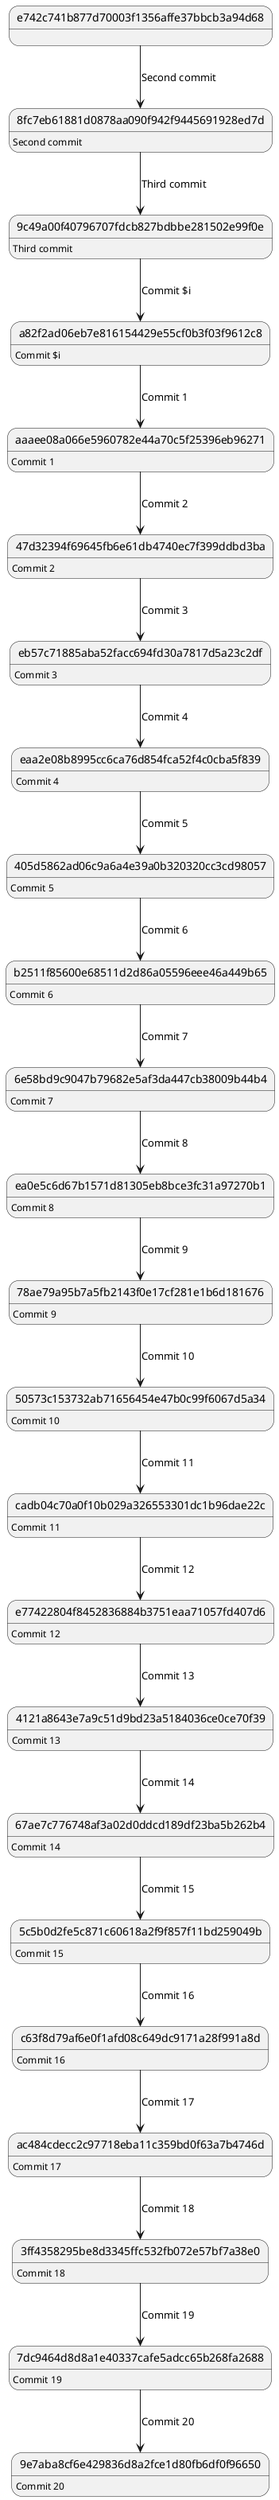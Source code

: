 @startuml
state e77422804f8452836884b3751eaa71057fd407d6 <<state>> : Commit 12
cadb04c70a0f10b029a326553301dc1b96dae22c --> e77422804f8452836884b3751eaa71057fd407d6 : Commit 12
state c63f8d79af6e0f1afd08c649dc9171a28f991a8d <<state>> : Commit 16
5c5b0d2fe5c871c60618a2f9f857f11bd259049b --> c63f8d79af6e0f1afd08c649dc9171a28f991a8d : Commit 16
state 47d32394f69645fb6e61db4740ec7f399ddbd3ba <<state>> : Commit 2
aaaee08a066e5960782e44a70c5f25396eb96271 --> 47d32394f69645fb6e61db4740ec7f399ddbd3ba : Commit 2
state b2511f85600e68511d2d86a05596eee46a449b65 <<state>> : Commit 6
405d5862ad06c9a6a4e39a0b320320cc3cd98057 --> b2511f85600e68511d2d86a05596eee46a449b65 : Commit 6
state 3ff4358295be8d3345ffc532fb072e57bf7a38e0 <<state>> : Commit 18
ac484cdecc2c97718eba11c359bd0f63a7b4746d --> 3ff4358295be8d3345ffc532fb072e57bf7a38e0 : Commit 18
state eb57c71885aba52facc694fd30a7817d5a23c2df <<state>> : Commit 3
47d32394f69645fb6e61db4740ec7f399ddbd3ba --> eb57c71885aba52facc694fd30a7817d5a23c2df : Commit 3
state 4121a8643e7a9c51d9bd23a5184036ce0ce70f39 <<state>> : Commit 13
e77422804f8452836884b3751eaa71057fd407d6 --> 4121a8643e7a9c51d9bd23a5184036ce0ce70f39 : Commit 13
state ac484cdecc2c97718eba11c359bd0f63a7b4746d <<state>> : Commit 17
c63f8d79af6e0f1afd08c649dc9171a28f991a8d --> ac484cdecc2c97718eba11c359bd0f63a7b4746d : Commit 17
state 50573c153732ab71656454e47b0c99f6067d5a34 <<state>> : Commit 10
78ae79a95b7a5fb2143f0e17cf281e1b6d181676 --> 50573c153732ab71656454e47b0c99f6067d5a34 : Commit 10
state ea0e5c6d67b1571d81305eb8bce3fc31a97270b1 <<state>> : Commit 8
6e58bd9c9047b79682e5af3da447cb38009b44b4 --> ea0e5c6d67b1571d81305eb8bce3fc31a97270b1 : Commit 8
state cadb04c70a0f10b029a326553301dc1b96dae22c <<state>> : Commit 11
50573c153732ab71656454e47b0c99f6067d5a34 --> cadb04c70a0f10b029a326553301dc1b96dae22c : Commit 11
state 405d5862ad06c9a6a4e39a0b320320cc3cd98057 <<state>> : Commit 5
eaa2e08b8995cc6ca76d854fca52f4c0cba5f839 --> 405d5862ad06c9a6a4e39a0b320320cc3cd98057 : Commit 5
state 67ae7c776748af3a02d0ddcd189df23ba5b262b4 <<state>> : Commit 14
4121a8643e7a9c51d9bd23a5184036ce0ce70f39 --> 67ae7c776748af3a02d0ddcd189df23ba5b262b4 : Commit 14
state aaaee08a066e5960782e44a70c5f25396eb96271 <<state>> : Commit 1
a82f2ad06eb7e816154429e55cf0b3f03f9612c8 --> aaaee08a066e5960782e44a70c5f25396eb96271 : Commit 1
state eaa2e08b8995cc6ca76d854fca52f4c0cba5f839 <<state>> : Commit 4
eb57c71885aba52facc694fd30a7817d5a23c2df --> eaa2e08b8995cc6ca76d854fca52f4c0cba5f839 : Commit 4
state 7dc9464d8d8a1e40337cafe5adcc65b268fa2688 <<state>> : Commit 19
3ff4358295be8d3345ffc532fb072e57bf7a38e0 --> 7dc9464d8d8a1e40337cafe5adcc65b268fa2688 : Commit 19
state 8fc7eb61881d0878aa090f942f9445691928ed7d <<state>> : Second commit
e742c741b877d70003f1356affe37bbcb3a94d68 --> 8fc7eb61881d0878aa090f942f9445691928ed7d : Second commit
state 78ae79a95b7a5fb2143f0e17cf281e1b6d181676 <<state>> : Commit 9
ea0e5c6d67b1571d81305eb8bce3fc31a97270b1 --> 78ae79a95b7a5fb2143f0e17cf281e1b6d181676 : Commit 9
state a82f2ad06eb7e816154429e55cf0b3f03f9612c8 <<state>> : Commit $i
9c49a00f40796707fdcb827bdbbe281502e99f0e --> a82f2ad06eb7e816154429e55cf0b3f03f9612c8 : Commit $i
state 5c5b0d2fe5c871c60618a2f9f857f11bd259049b <<state>> : Commit 15
67ae7c776748af3a02d0ddcd189df23ba5b262b4 --> 5c5b0d2fe5c871c60618a2f9f857f11bd259049b : Commit 15
state 6e58bd9c9047b79682e5af3da447cb38009b44b4 <<state>> : Commit 7
b2511f85600e68511d2d86a05596eee46a449b65 --> 6e58bd9c9047b79682e5af3da447cb38009b44b4 : Commit 7
state 9e7aba8cf6e429836d8a2fce1d80fb6df0f96650 <<state>> : Commit 20
7dc9464d8d8a1e40337cafe5adcc65b268fa2688 --> 9e7aba8cf6e429836d8a2fce1d80fb6df0f96650 : Commit 20
state 9c49a00f40796707fdcb827bdbbe281502e99f0e <<state>> : Third commit
8fc7eb61881d0878aa090f942f9445691928ed7d --> 9c49a00f40796707fdcb827bdbbe281502e99f0e : Third commit
@enduml
